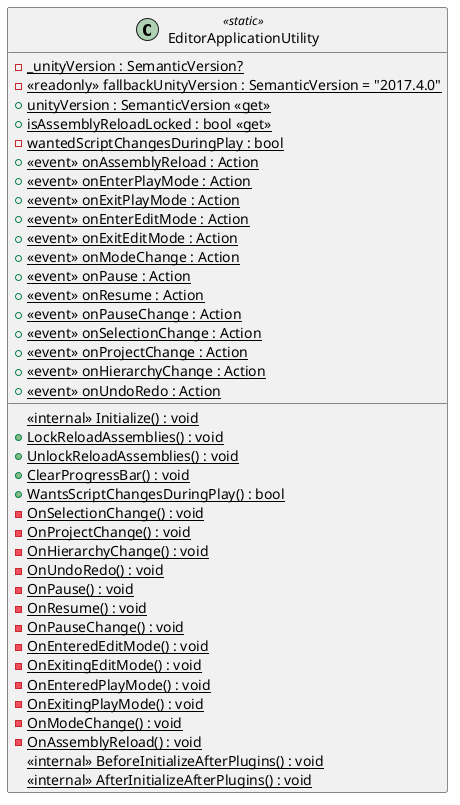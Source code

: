 @startuml
class EditorApplicationUtility <<static>> {
    <<internal>> {static} Initialize() : void
    - {static} _unityVersion : SemanticVersion?
    - {static} <<readonly>> fallbackUnityVersion : SemanticVersion = "2017.4.0"
    + {static} unityVersion : SemanticVersion <<get>>
    + {static} isAssemblyReloadLocked : bool <<get>>
    - {static} wantedScriptChangesDuringPlay : bool
    + {static} LockReloadAssemblies() : void
    + {static} UnlockReloadAssemblies() : void
    + {static} ClearProgressBar() : void
    + {static} WantsScriptChangesDuringPlay() : bool
    + {static}  <<event>> onAssemblyReload : Action 
    + {static}  <<event>> onEnterPlayMode : Action 
    + {static}  <<event>> onExitPlayMode : Action 
    + {static}  <<event>> onEnterEditMode : Action 
    + {static}  <<event>> onExitEditMode : Action 
    + {static}  <<event>> onModeChange : Action 
    + {static}  <<event>> onPause : Action 
    + {static}  <<event>> onResume : Action 
    + {static}  <<event>> onPauseChange : Action 
    + {static}  <<event>> onSelectionChange : Action 
    + {static}  <<event>> onProjectChange : Action 
    + {static}  <<event>> onHierarchyChange : Action 
    + {static}  <<event>> onUndoRedo : Action 
    - {static} OnSelectionChange() : void
    - {static} OnProjectChange() : void
    - {static} OnHierarchyChange() : void
    - {static} OnUndoRedo() : void
    - {static} OnPause() : void
    - {static} OnResume() : void
    - {static} OnPauseChange() : void
    - {static} OnEnteredEditMode() : void
    - {static} OnExitingEditMode() : void
    - {static} OnEnteredPlayMode() : void
    - {static} OnExitingPlayMode() : void
    - {static} OnModeChange() : void
    - {static} OnAssemblyReload() : void
    <<internal>> {static} BeforeInitializeAfterPlugins() : void
    <<internal>> {static} AfterInitializeAfterPlugins() : void
}
@enduml
